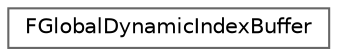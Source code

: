digraph "Graphical Class Hierarchy"
{
 // INTERACTIVE_SVG=YES
 // LATEX_PDF_SIZE
  bgcolor="transparent";
  edge [fontname=Helvetica,fontsize=10,labelfontname=Helvetica,labelfontsize=10];
  node [fontname=Helvetica,fontsize=10,shape=box,height=0.2,width=0.4];
  rankdir="LR";
  Node0 [id="Node000000",label="FGlobalDynamicIndexBuffer",height=0.2,width=0.4,color="grey40", fillcolor="white", style="filled",URL="$d0/d9b/classFGlobalDynamicIndexBuffer.html",tooltip="A system for dynamically allocating GPU memory for indices."];
}
